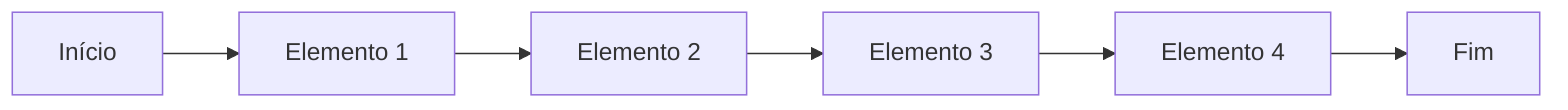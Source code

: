 flowchart LR
    A[Início] --> B[Elemento 1]
    B --> C[Elemento 2]
    C --> D[Elemento 3]
    D --> E[Elemento 4]
    E --> F[Fim]